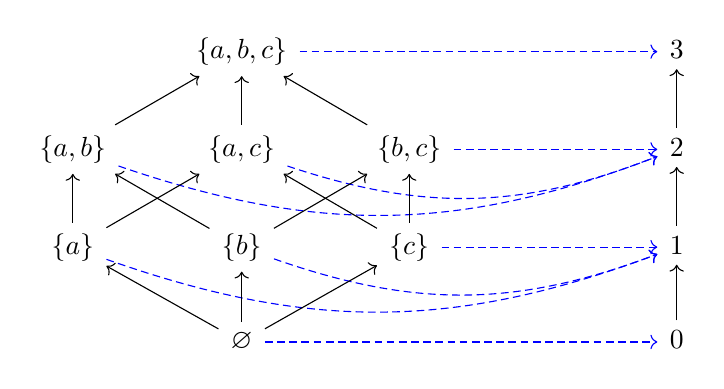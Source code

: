 \begin{tikzcd}
& \{a,b,c\}\arrow[dashed,blue, rr] & &[+50pt]3 \\
\{a,b\}\arrow{ru}\arrow[dashed,blue, bend right=20,rrr]& \{a,c\}\arrow{u}\arrow[dashed, bend right=20,blue,rr]& \{b,c\}\arrow{lu}\arrow[dashed,blue, r]&2\arrow{u}\\
\{a\} \arrow{u}\arrow{ru}\arrow[dashed, bend right=20,blue,rrr]& \{b\}\arrow{lu}\arrow{ru}\arrow[dashed, bend right=20,blue,rr] & \{c \}\arrow{u}\arrow{lu} \arrow[dashed,blue,r]&1\arrow{u} \\
&\varnothing \arrow{lu}\arrow{ru} \arrow{u} \arrow[dashed,blue, rr]&&0\arrow{u}
\end{tikzcd} 